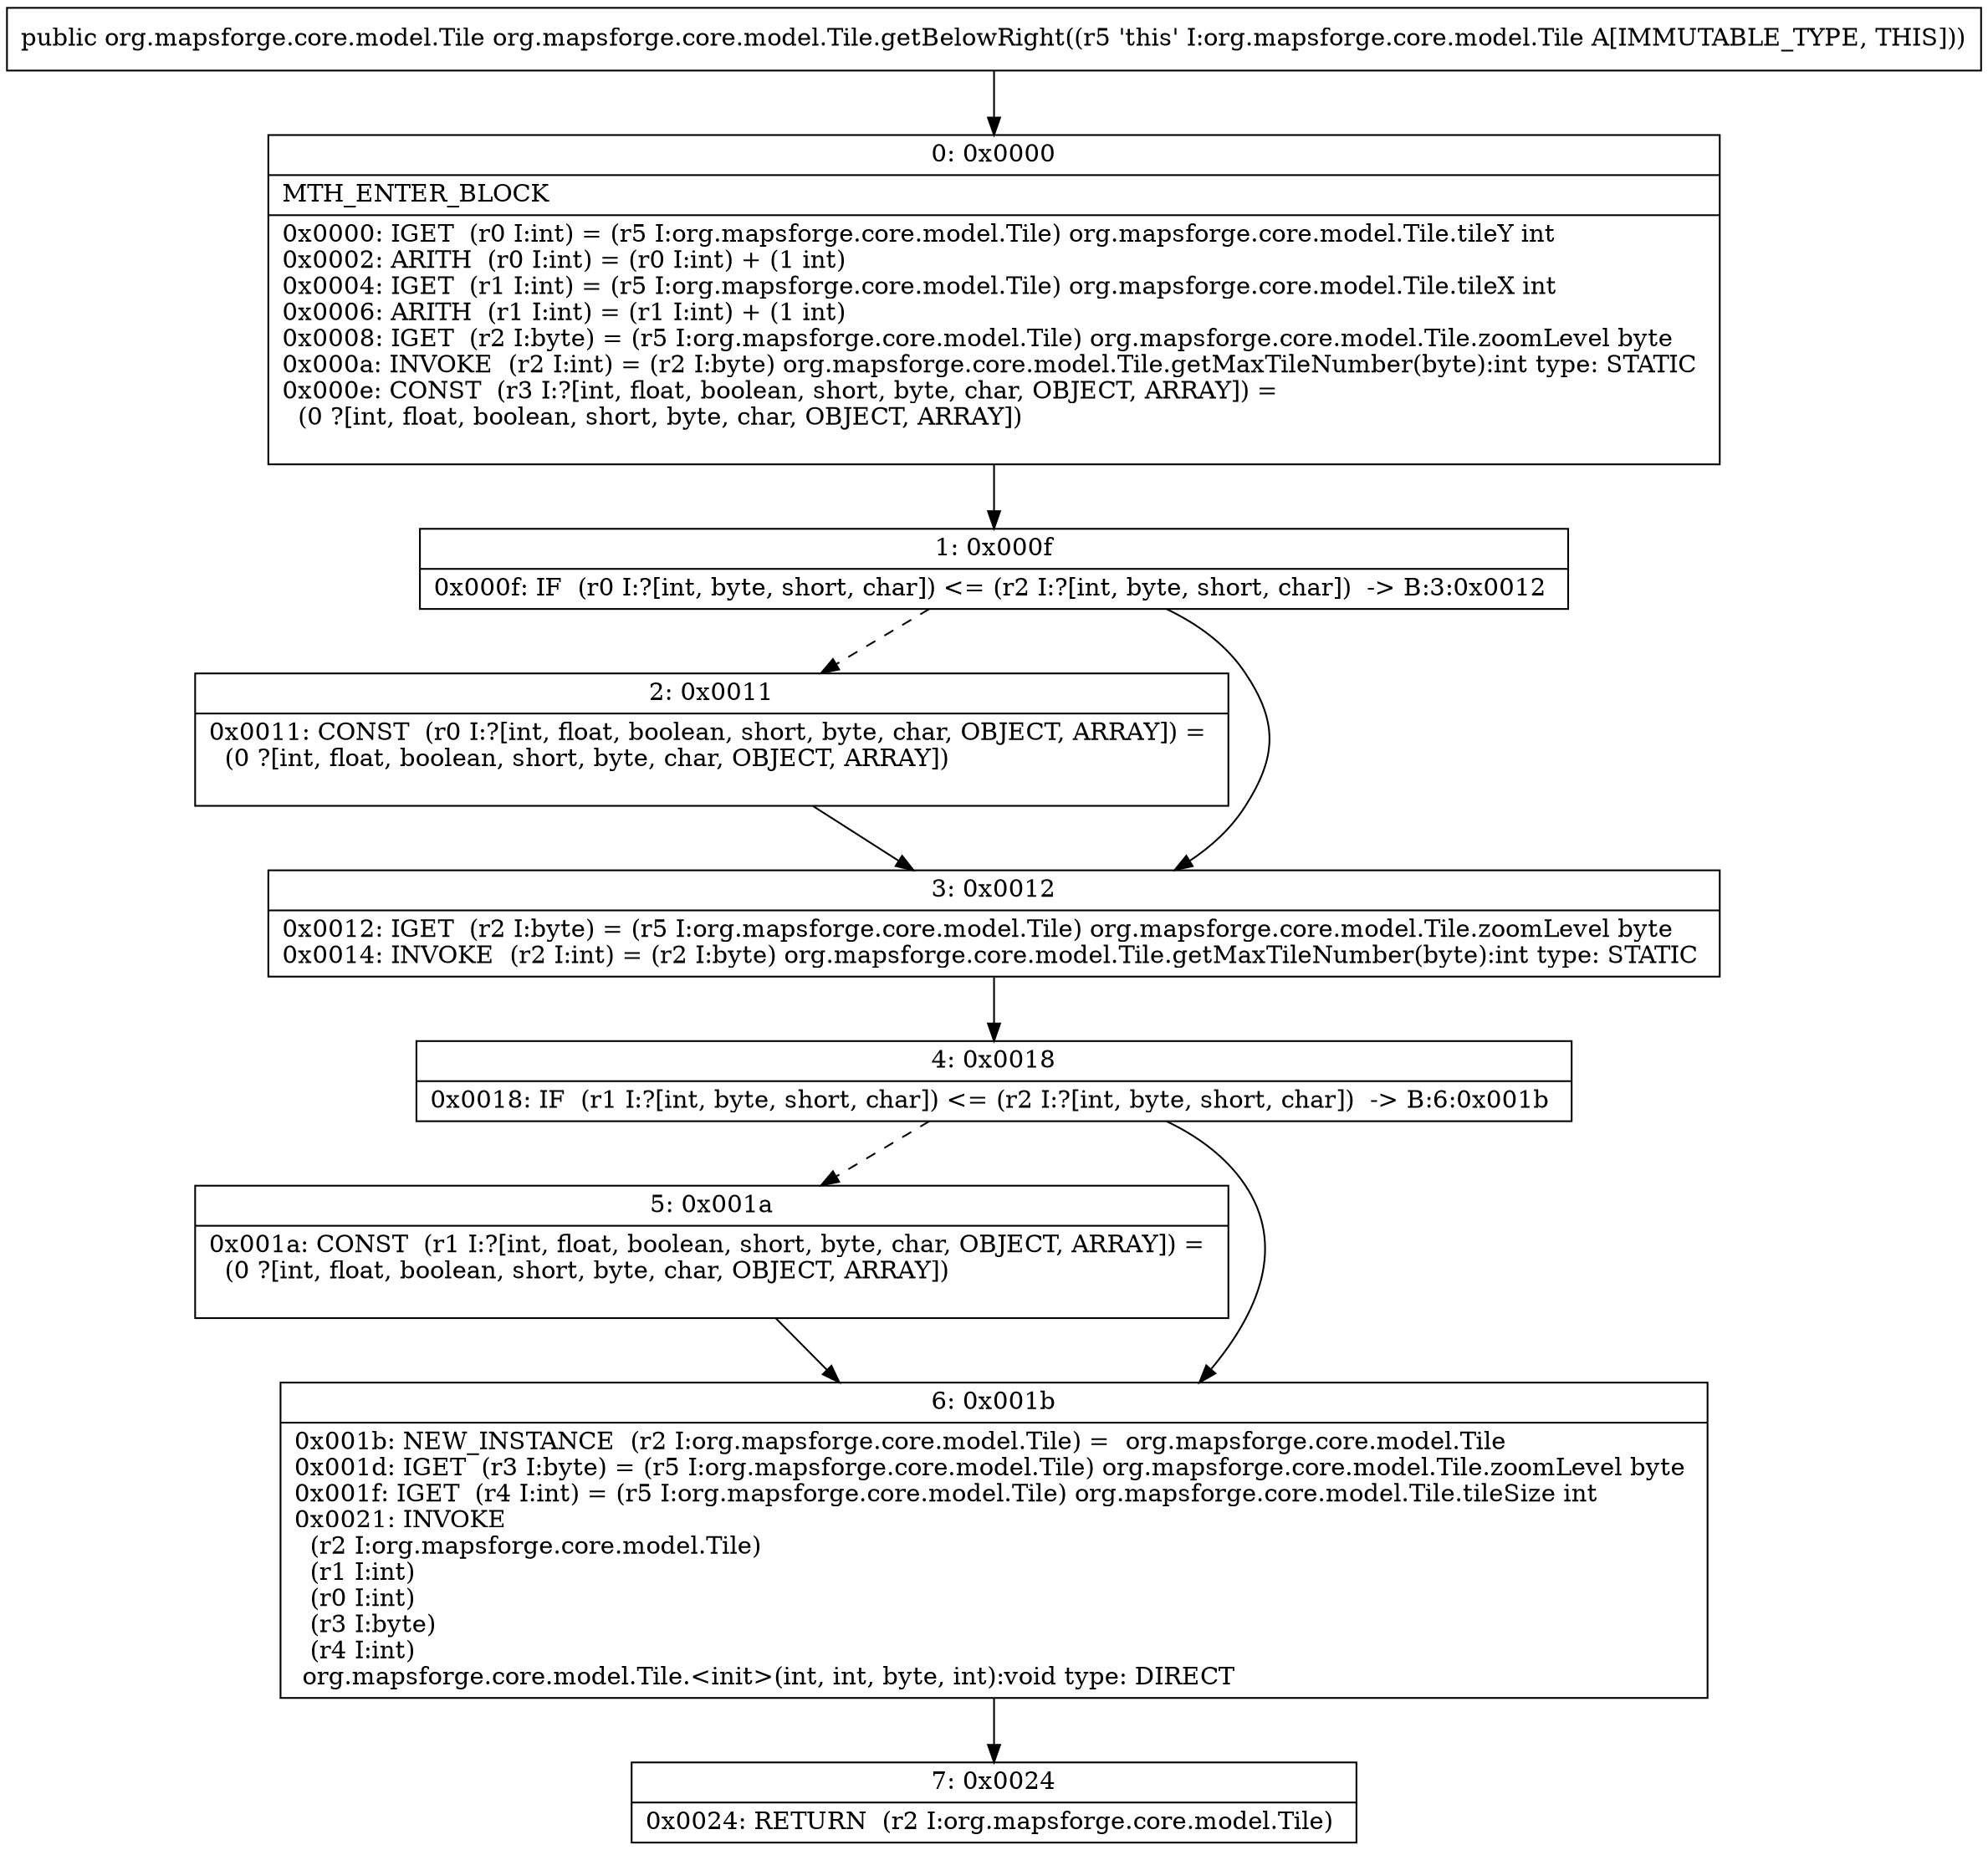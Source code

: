 digraph "CFG fororg.mapsforge.core.model.Tile.getBelowRight()Lorg\/mapsforge\/core\/model\/Tile;" {
Node_0 [shape=record,label="{0\:\ 0x0000|MTH_ENTER_BLOCK\l|0x0000: IGET  (r0 I:int) = (r5 I:org.mapsforge.core.model.Tile) org.mapsforge.core.model.Tile.tileY int \l0x0002: ARITH  (r0 I:int) = (r0 I:int) + (1 int) \l0x0004: IGET  (r1 I:int) = (r5 I:org.mapsforge.core.model.Tile) org.mapsforge.core.model.Tile.tileX int \l0x0006: ARITH  (r1 I:int) = (r1 I:int) + (1 int) \l0x0008: IGET  (r2 I:byte) = (r5 I:org.mapsforge.core.model.Tile) org.mapsforge.core.model.Tile.zoomLevel byte \l0x000a: INVOKE  (r2 I:int) = (r2 I:byte) org.mapsforge.core.model.Tile.getMaxTileNumber(byte):int type: STATIC \l0x000e: CONST  (r3 I:?[int, float, boolean, short, byte, char, OBJECT, ARRAY]) = \l  (0 ?[int, float, boolean, short, byte, char, OBJECT, ARRAY])\l \l}"];
Node_1 [shape=record,label="{1\:\ 0x000f|0x000f: IF  (r0 I:?[int, byte, short, char]) \<= (r2 I:?[int, byte, short, char])  \-\> B:3:0x0012 \l}"];
Node_2 [shape=record,label="{2\:\ 0x0011|0x0011: CONST  (r0 I:?[int, float, boolean, short, byte, char, OBJECT, ARRAY]) = \l  (0 ?[int, float, boolean, short, byte, char, OBJECT, ARRAY])\l \l}"];
Node_3 [shape=record,label="{3\:\ 0x0012|0x0012: IGET  (r2 I:byte) = (r5 I:org.mapsforge.core.model.Tile) org.mapsforge.core.model.Tile.zoomLevel byte \l0x0014: INVOKE  (r2 I:int) = (r2 I:byte) org.mapsforge.core.model.Tile.getMaxTileNumber(byte):int type: STATIC \l}"];
Node_4 [shape=record,label="{4\:\ 0x0018|0x0018: IF  (r1 I:?[int, byte, short, char]) \<= (r2 I:?[int, byte, short, char])  \-\> B:6:0x001b \l}"];
Node_5 [shape=record,label="{5\:\ 0x001a|0x001a: CONST  (r1 I:?[int, float, boolean, short, byte, char, OBJECT, ARRAY]) = \l  (0 ?[int, float, boolean, short, byte, char, OBJECT, ARRAY])\l \l}"];
Node_6 [shape=record,label="{6\:\ 0x001b|0x001b: NEW_INSTANCE  (r2 I:org.mapsforge.core.model.Tile) =  org.mapsforge.core.model.Tile \l0x001d: IGET  (r3 I:byte) = (r5 I:org.mapsforge.core.model.Tile) org.mapsforge.core.model.Tile.zoomLevel byte \l0x001f: IGET  (r4 I:int) = (r5 I:org.mapsforge.core.model.Tile) org.mapsforge.core.model.Tile.tileSize int \l0x0021: INVOKE  \l  (r2 I:org.mapsforge.core.model.Tile)\l  (r1 I:int)\l  (r0 I:int)\l  (r3 I:byte)\l  (r4 I:int)\l org.mapsforge.core.model.Tile.\<init\>(int, int, byte, int):void type: DIRECT \l}"];
Node_7 [shape=record,label="{7\:\ 0x0024|0x0024: RETURN  (r2 I:org.mapsforge.core.model.Tile) \l}"];
MethodNode[shape=record,label="{public org.mapsforge.core.model.Tile org.mapsforge.core.model.Tile.getBelowRight((r5 'this' I:org.mapsforge.core.model.Tile A[IMMUTABLE_TYPE, THIS])) }"];
MethodNode -> Node_0;
Node_0 -> Node_1;
Node_1 -> Node_2[style=dashed];
Node_1 -> Node_3;
Node_2 -> Node_3;
Node_3 -> Node_4;
Node_4 -> Node_5[style=dashed];
Node_4 -> Node_6;
Node_5 -> Node_6;
Node_6 -> Node_7;
}

